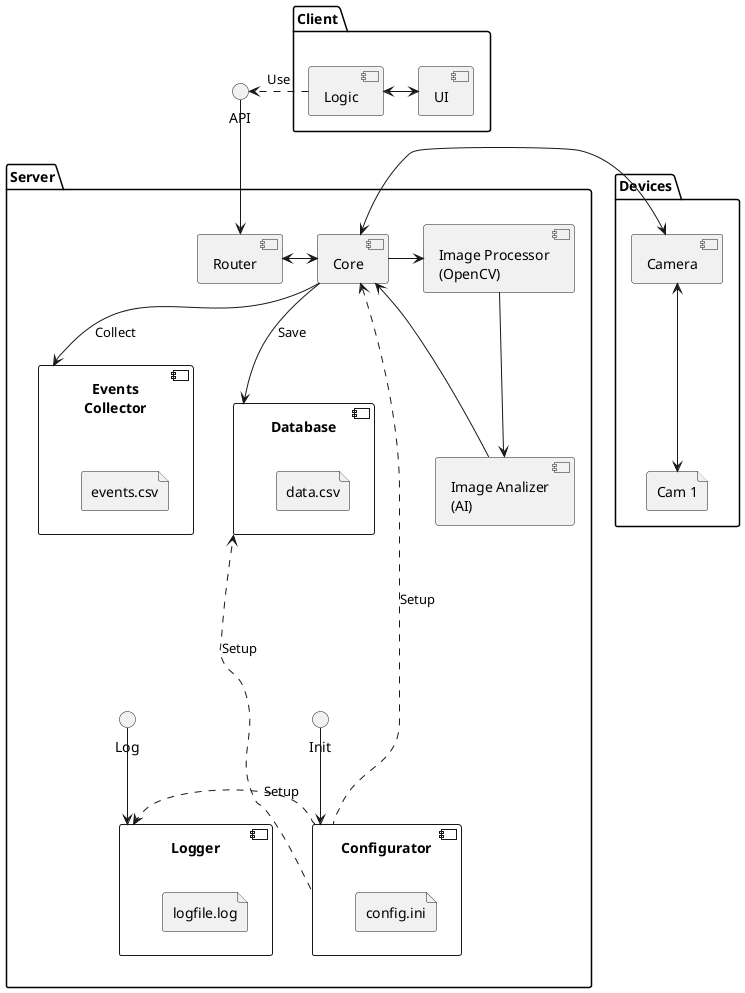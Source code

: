 @startuml "AIDD Components"

interface "API" as api

package "Client" {
    component "UI" as client_ui
    component "Logic" as client_logic

    client_ui <-left-> client_logic
    client_logic ..right..> api: Use
}


package "Server" {
    component "Router" as router
    component "Core" as core
    component "Image Processor\n(OpenCV)" as proc
    component "Image Analizer\n(AI)" as analizer

    component "Database" as db {
        file "data.csv" as csv
    }

    component "Configurator" as config {
        file "config.ini"
    }

    component "Logger" as logger {
        file "logfile.log"
    }

    component "Events\nCollector" as events {
        file "events.csv"
    }

    interface "Init" as init
    interface "Log" as log

    init -down-> config

    router <-up- api
    router <-right-> core

    config ..up..> core: Setup
    config ..up..> db: Setup
    config ..right..> logger: Setup

    core -down-> db: Save
    core -down-> events: Collect
    core -right-> proc
    proc -down-> analizer
    analizer -up-> core

    log -down-> logger
}

package "Devices" {
    component "Camera" as camera

    file "Cam 1" as cam1

    camera <--> cam1
    core <-right-> camera
}

@enduml
